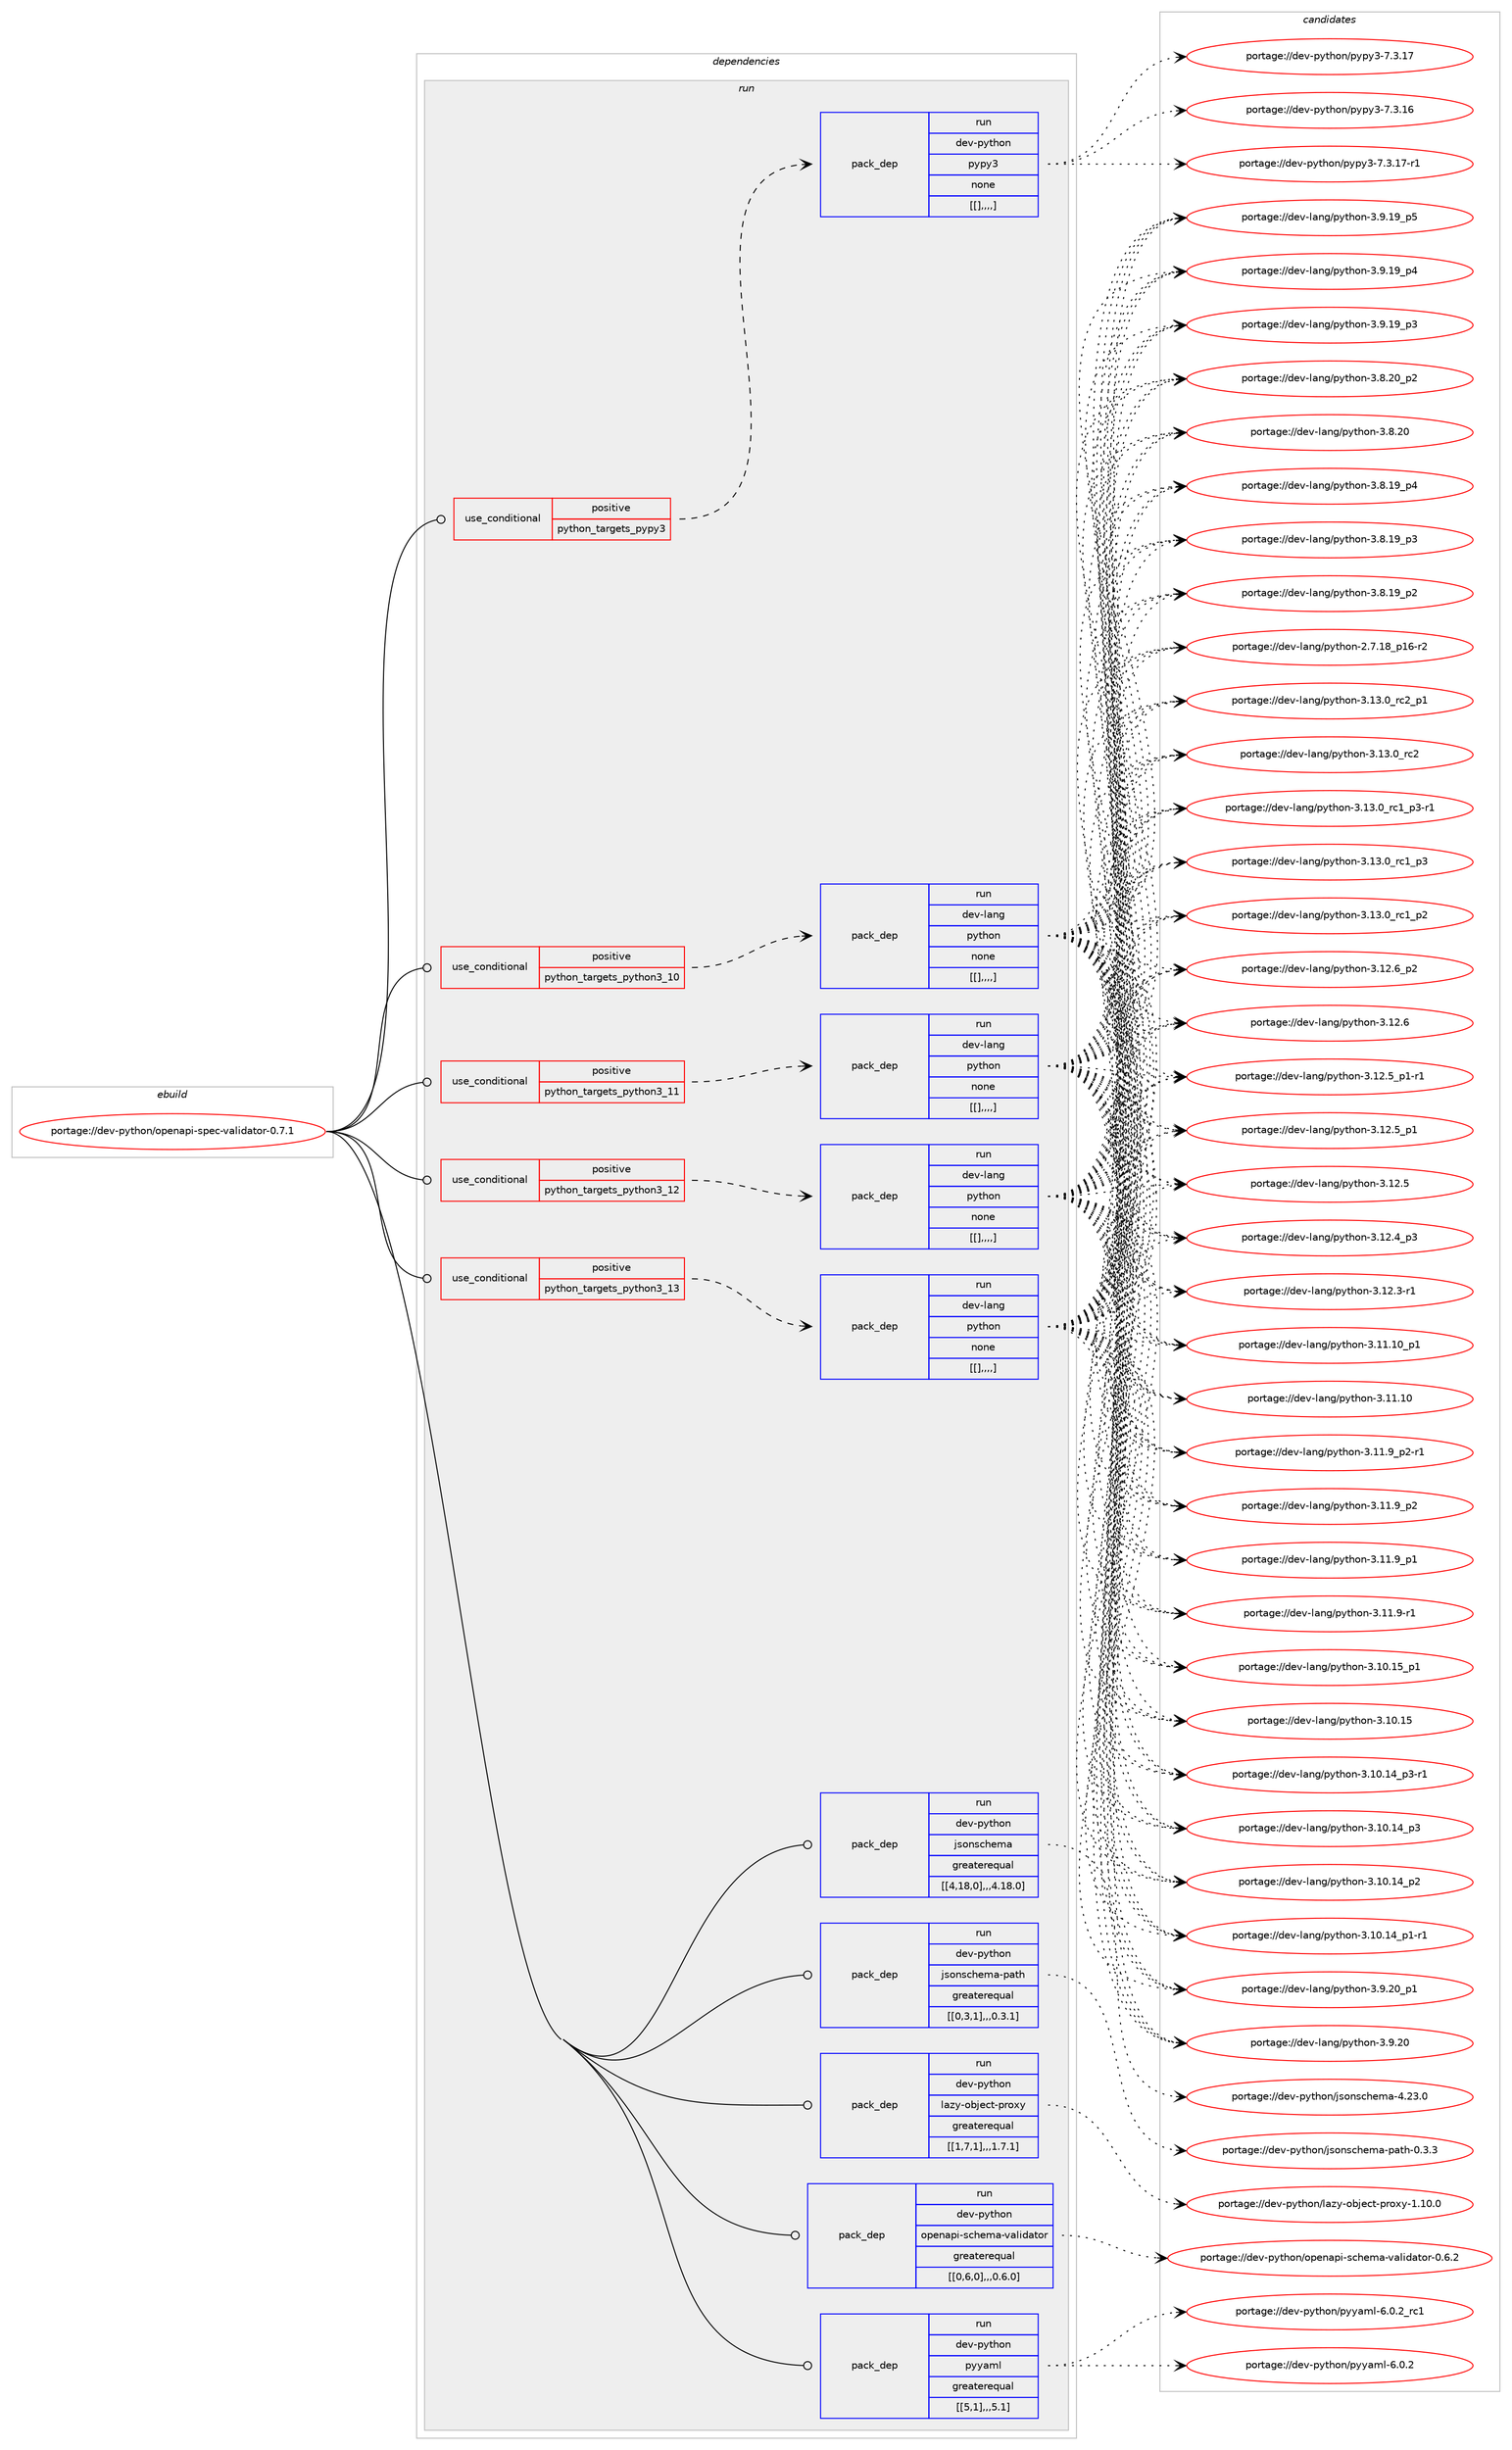 digraph prolog {

# *************
# Graph options
# *************

newrank=true;
concentrate=true;
compound=true;
graph [rankdir=LR,fontname=Helvetica,fontsize=10,ranksep=1.5];#, ranksep=2.5, nodesep=0.2];
edge  [arrowhead=vee];
node  [fontname=Helvetica,fontsize=10];

# **********
# The ebuild
# **********

subgraph cluster_leftcol {
color=gray;
label=<<i>ebuild</i>>;
id [label="portage://dev-python/openapi-spec-validator-0.7.1", color=red, width=4, href="../dev-python/openapi-spec-validator-0.7.1.svg"];
}

# ****************
# The dependencies
# ****************

subgraph cluster_midcol {
color=gray;
label=<<i>dependencies</i>>;
subgraph cluster_compile {
fillcolor="#eeeeee";
style=filled;
label=<<i>compile</i>>;
}
subgraph cluster_compileandrun {
fillcolor="#eeeeee";
style=filled;
label=<<i>compile and run</i>>;
}
subgraph cluster_run {
fillcolor="#eeeeee";
style=filled;
label=<<i>run</i>>;
subgraph cond36744 {
dependency155128 [label=<<TABLE BORDER="0" CELLBORDER="1" CELLSPACING="0" CELLPADDING="4"><TR><TD ROWSPAN="3" CELLPADDING="10">use_conditional</TD></TR><TR><TD>positive</TD></TR><TR><TD>python_targets_pypy3</TD></TR></TABLE>>, shape=none, color=red];
subgraph pack117170 {
dependency155129 [label=<<TABLE BORDER="0" CELLBORDER="1" CELLSPACING="0" CELLPADDING="4" WIDTH="220"><TR><TD ROWSPAN="6" CELLPADDING="30">pack_dep</TD></TR><TR><TD WIDTH="110">run</TD></TR><TR><TD>dev-python</TD></TR><TR><TD>pypy3</TD></TR><TR><TD>none</TD></TR><TR><TD>[[],,,,]</TD></TR></TABLE>>, shape=none, color=blue];
}
dependency155128:e -> dependency155129:w [weight=20,style="dashed",arrowhead="vee"];
}
id:e -> dependency155128:w [weight=20,style="solid",arrowhead="odot"];
subgraph cond36745 {
dependency155130 [label=<<TABLE BORDER="0" CELLBORDER="1" CELLSPACING="0" CELLPADDING="4"><TR><TD ROWSPAN="3" CELLPADDING="10">use_conditional</TD></TR><TR><TD>positive</TD></TR><TR><TD>python_targets_python3_10</TD></TR></TABLE>>, shape=none, color=red];
subgraph pack117171 {
dependency155131 [label=<<TABLE BORDER="0" CELLBORDER="1" CELLSPACING="0" CELLPADDING="4" WIDTH="220"><TR><TD ROWSPAN="6" CELLPADDING="30">pack_dep</TD></TR><TR><TD WIDTH="110">run</TD></TR><TR><TD>dev-lang</TD></TR><TR><TD>python</TD></TR><TR><TD>none</TD></TR><TR><TD>[[],,,,]</TD></TR></TABLE>>, shape=none, color=blue];
}
dependency155130:e -> dependency155131:w [weight=20,style="dashed",arrowhead="vee"];
}
id:e -> dependency155130:w [weight=20,style="solid",arrowhead="odot"];
subgraph cond36746 {
dependency155132 [label=<<TABLE BORDER="0" CELLBORDER="1" CELLSPACING="0" CELLPADDING="4"><TR><TD ROWSPAN="3" CELLPADDING="10">use_conditional</TD></TR><TR><TD>positive</TD></TR><TR><TD>python_targets_python3_11</TD></TR></TABLE>>, shape=none, color=red];
subgraph pack117172 {
dependency155133 [label=<<TABLE BORDER="0" CELLBORDER="1" CELLSPACING="0" CELLPADDING="4" WIDTH="220"><TR><TD ROWSPAN="6" CELLPADDING="30">pack_dep</TD></TR><TR><TD WIDTH="110">run</TD></TR><TR><TD>dev-lang</TD></TR><TR><TD>python</TD></TR><TR><TD>none</TD></TR><TR><TD>[[],,,,]</TD></TR></TABLE>>, shape=none, color=blue];
}
dependency155132:e -> dependency155133:w [weight=20,style="dashed",arrowhead="vee"];
}
id:e -> dependency155132:w [weight=20,style="solid",arrowhead="odot"];
subgraph cond36747 {
dependency155134 [label=<<TABLE BORDER="0" CELLBORDER="1" CELLSPACING="0" CELLPADDING="4"><TR><TD ROWSPAN="3" CELLPADDING="10">use_conditional</TD></TR><TR><TD>positive</TD></TR><TR><TD>python_targets_python3_12</TD></TR></TABLE>>, shape=none, color=red];
subgraph pack117173 {
dependency155135 [label=<<TABLE BORDER="0" CELLBORDER="1" CELLSPACING="0" CELLPADDING="4" WIDTH="220"><TR><TD ROWSPAN="6" CELLPADDING="30">pack_dep</TD></TR><TR><TD WIDTH="110">run</TD></TR><TR><TD>dev-lang</TD></TR><TR><TD>python</TD></TR><TR><TD>none</TD></TR><TR><TD>[[],,,,]</TD></TR></TABLE>>, shape=none, color=blue];
}
dependency155134:e -> dependency155135:w [weight=20,style="dashed",arrowhead="vee"];
}
id:e -> dependency155134:w [weight=20,style="solid",arrowhead="odot"];
subgraph cond36748 {
dependency155136 [label=<<TABLE BORDER="0" CELLBORDER="1" CELLSPACING="0" CELLPADDING="4"><TR><TD ROWSPAN="3" CELLPADDING="10">use_conditional</TD></TR><TR><TD>positive</TD></TR><TR><TD>python_targets_python3_13</TD></TR></TABLE>>, shape=none, color=red];
subgraph pack117174 {
dependency155137 [label=<<TABLE BORDER="0" CELLBORDER="1" CELLSPACING="0" CELLPADDING="4" WIDTH="220"><TR><TD ROWSPAN="6" CELLPADDING="30">pack_dep</TD></TR><TR><TD WIDTH="110">run</TD></TR><TR><TD>dev-lang</TD></TR><TR><TD>python</TD></TR><TR><TD>none</TD></TR><TR><TD>[[],,,,]</TD></TR></TABLE>>, shape=none, color=blue];
}
dependency155136:e -> dependency155137:w [weight=20,style="dashed",arrowhead="vee"];
}
id:e -> dependency155136:w [weight=20,style="solid",arrowhead="odot"];
subgraph pack117175 {
dependency155138 [label=<<TABLE BORDER="0" CELLBORDER="1" CELLSPACING="0" CELLPADDING="4" WIDTH="220"><TR><TD ROWSPAN="6" CELLPADDING="30">pack_dep</TD></TR><TR><TD WIDTH="110">run</TD></TR><TR><TD>dev-python</TD></TR><TR><TD>jsonschema</TD></TR><TR><TD>greaterequal</TD></TR><TR><TD>[[4,18,0],,,4.18.0]</TD></TR></TABLE>>, shape=none, color=blue];
}
id:e -> dependency155138:w [weight=20,style="solid",arrowhead="odot"];
subgraph pack117176 {
dependency155139 [label=<<TABLE BORDER="0" CELLBORDER="1" CELLSPACING="0" CELLPADDING="4" WIDTH="220"><TR><TD ROWSPAN="6" CELLPADDING="30">pack_dep</TD></TR><TR><TD WIDTH="110">run</TD></TR><TR><TD>dev-python</TD></TR><TR><TD>jsonschema-path</TD></TR><TR><TD>greaterequal</TD></TR><TR><TD>[[0,3,1],,,0.3.1]</TD></TR></TABLE>>, shape=none, color=blue];
}
id:e -> dependency155139:w [weight=20,style="solid",arrowhead="odot"];
subgraph pack117177 {
dependency155140 [label=<<TABLE BORDER="0" CELLBORDER="1" CELLSPACING="0" CELLPADDING="4" WIDTH="220"><TR><TD ROWSPAN="6" CELLPADDING="30">pack_dep</TD></TR><TR><TD WIDTH="110">run</TD></TR><TR><TD>dev-python</TD></TR><TR><TD>lazy-object-proxy</TD></TR><TR><TD>greaterequal</TD></TR><TR><TD>[[1,7,1],,,1.7.1]</TD></TR></TABLE>>, shape=none, color=blue];
}
id:e -> dependency155140:w [weight=20,style="solid",arrowhead="odot"];
subgraph pack117178 {
dependency155141 [label=<<TABLE BORDER="0" CELLBORDER="1" CELLSPACING="0" CELLPADDING="4" WIDTH="220"><TR><TD ROWSPAN="6" CELLPADDING="30">pack_dep</TD></TR><TR><TD WIDTH="110">run</TD></TR><TR><TD>dev-python</TD></TR><TR><TD>openapi-schema-validator</TD></TR><TR><TD>greaterequal</TD></TR><TR><TD>[[0,6,0],,,0.6.0]</TD></TR></TABLE>>, shape=none, color=blue];
}
id:e -> dependency155141:w [weight=20,style="solid",arrowhead="odot"];
subgraph pack117179 {
dependency155142 [label=<<TABLE BORDER="0" CELLBORDER="1" CELLSPACING="0" CELLPADDING="4" WIDTH="220"><TR><TD ROWSPAN="6" CELLPADDING="30">pack_dep</TD></TR><TR><TD WIDTH="110">run</TD></TR><TR><TD>dev-python</TD></TR><TR><TD>pyyaml</TD></TR><TR><TD>greaterequal</TD></TR><TR><TD>[[5,1],,,5.1]</TD></TR></TABLE>>, shape=none, color=blue];
}
id:e -> dependency155142:w [weight=20,style="solid",arrowhead="odot"];
}
}

# **************
# The candidates
# **************

subgraph cluster_choices {
rank=same;
color=gray;
label=<<i>candidates</i>>;

subgraph choice117170 {
color=black;
nodesep=1;
choice100101118451121211161041111104711212111212151455546514649554511449 [label="portage://dev-python/pypy3-7.3.17-r1", color=red, width=4,href="../dev-python/pypy3-7.3.17-r1.svg"];
choice10010111845112121116104111110471121211121215145554651464955 [label="portage://dev-python/pypy3-7.3.17", color=red, width=4,href="../dev-python/pypy3-7.3.17.svg"];
choice10010111845112121116104111110471121211121215145554651464954 [label="portage://dev-python/pypy3-7.3.16", color=red, width=4,href="../dev-python/pypy3-7.3.16.svg"];
dependency155129:e -> choice100101118451121211161041111104711212111212151455546514649554511449:w [style=dotted,weight="100"];
dependency155129:e -> choice10010111845112121116104111110471121211121215145554651464955:w [style=dotted,weight="100"];
dependency155129:e -> choice10010111845112121116104111110471121211121215145554651464954:w [style=dotted,weight="100"];
}
subgraph choice117171 {
color=black;
nodesep=1;
choice100101118451089711010347112121116104111110455146495146489511499509511249 [label="portage://dev-lang/python-3.13.0_rc2_p1", color=red, width=4,href="../dev-lang/python-3.13.0_rc2_p1.svg"];
choice10010111845108971101034711212111610411111045514649514648951149950 [label="portage://dev-lang/python-3.13.0_rc2", color=red, width=4,href="../dev-lang/python-3.13.0_rc2.svg"];
choice1001011184510897110103471121211161041111104551464951464895114994995112514511449 [label="portage://dev-lang/python-3.13.0_rc1_p3-r1", color=red, width=4,href="../dev-lang/python-3.13.0_rc1_p3-r1.svg"];
choice100101118451089711010347112121116104111110455146495146489511499499511251 [label="portage://dev-lang/python-3.13.0_rc1_p3", color=red, width=4,href="../dev-lang/python-3.13.0_rc1_p3.svg"];
choice100101118451089711010347112121116104111110455146495146489511499499511250 [label="portage://dev-lang/python-3.13.0_rc1_p2", color=red, width=4,href="../dev-lang/python-3.13.0_rc1_p2.svg"];
choice100101118451089711010347112121116104111110455146495046549511250 [label="portage://dev-lang/python-3.12.6_p2", color=red, width=4,href="../dev-lang/python-3.12.6_p2.svg"];
choice10010111845108971101034711212111610411111045514649504654 [label="portage://dev-lang/python-3.12.6", color=red, width=4,href="../dev-lang/python-3.12.6.svg"];
choice1001011184510897110103471121211161041111104551464950465395112494511449 [label="portage://dev-lang/python-3.12.5_p1-r1", color=red, width=4,href="../dev-lang/python-3.12.5_p1-r1.svg"];
choice100101118451089711010347112121116104111110455146495046539511249 [label="portage://dev-lang/python-3.12.5_p1", color=red, width=4,href="../dev-lang/python-3.12.5_p1.svg"];
choice10010111845108971101034711212111610411111045514649504653 [label="portage://dev-lang/python-3.12.5", color=red, width=4,href="../dev-lang/python-3.12.5.svg"];
choice100101118451089711010347112121116104111110455146495046529511251 [label="portage://dev-lang/python-3.12.4_p3", color=red, width=4,href="../dev-lang/python-3.12.4_p3.svg"];
choice100101118451089711010347112121116104111110455146495046514511449 [label="portage://dev-lang/python-3.12.3-r1", color=red, width=4,href="../dev-lang/python-3.12.3-r1.svg"];
choice10010111845108971101034711212111610411111045514649494649489511249 [label="portage://dev-lang/python-3.11.10_p1", color=red, width=4,href="../dev-lang/python-3.11.10_p1.svg"];
choice1001011184510897110103471121211161041111104551464949464948 [label="portage://dev-lang/python-3.11.10", color=red, width=4,href="../dev-lang/python-3.11.10.svg"];
choice1001011184510897110103471121211161041111104551464949465795112504511449 [label="portage://dev-lang/python-3.11.9_p2-r1", color=red, width=4,href="../dev-lang/python-3.11.9_p2-r1.svg"];
choice100101118451089711010347112121116104111110455146494946579511250 [label="portage://dev-lang/python-3.11.9_p2", color=red, width=4,href="../dev-lang/python-3.11.9_p2.svg"];
choice100101118451089711010347112121116104111110455146494946579511249 [label="portage://dev-lang/python-3.11.9_p1", color=red, width=4,href="../dev-lang/python-3.11.9_p1.svg"];
choice100101118451089711010347112121116104111110455146494946574511449 [label="portage://dev-lang/python-3.11.9-r1", color=red, width=4,href="../dev-lang/python-3.11.9-r1.svg"];
choice10010111845108971101034711212111610411111045514649484649539511249 [label="portage://dev-lang/python-3.10.15_p1", color=red, width=4,href="../dev-lang/python-3.10.15_p1.svg"];
choice1001011184510897110103471121211161041111104551464948464953 [label="portage://dev-lang/python-3.10.15", color=red, width=4,href="../dev-lang/python-3.10.15.svg"];
choice100101118451089711010347112121116104111110455146494846495295112514511449 [label="portage://dev-lang/python-3.10.14_p3-r1", color=red, width=4,href="../dev-lang/python-3.10.14_p3-r1.svg"];
choice10010111845108971101034711212111610411111045514649484649529511251 [label="portage://dev-lang/python-3.10.14_p3", color=red, width=4,href="../dev-lang/python-3.10.14_p3.svg"];
choice10010111845108971101034711212111610411111045514649484649529511250 [label="portage://dev-lang/python-3.10.14_p2", color=red, width=4,href="../dev-lang/python-3.10.14_p2.svg"];
choice100101118451089711010347112121116104111110455146494846495295112494511449 [label="portage://dev-lang/python-3.10.14_p1-r1", color=red, width=4,href="../dev-lang/python-3.10.14_p1-r1.svg"];
choice100101118451089711010347112121116104111110455146574650489511249 [label="portage://dev-lang/python-3.9.20_p1", color=red, width=4,href="../dev-lang/python-3.9.20_p1.svg"];
choice10010111845108971101034711212111610411111045514657465048 [label="portage://dev-lang/python-3.9.20", color=red, width=4,href="../dev-lang/python-3.9.20.svg"];
choice100101118451089711010347112121116104111110455146574649579511253 [label="portage://dev-lang/python-3.9.19_p5", color=red, width=4,href="../dev-lang/python-3.9.19_p5.svg"];
choice100101118451089711010347112121116104111110455146574649579511252 [label="portage://dev-lang/python-3.9.19_p4", color=red, width=4,href="../dev-lang/python-3.9.19_p4.svg"];
choice100101118451089711010347112121116104111110455146574649579511251 [label="portage://dev-lang/python-3.9.19_p3", color=red, width=4,href="../dev-lang/python-3.9.19_p3.svg"];
choice100101118451089711010347112121116104111110455146564650489511250 [label="portage://dev-lang/python-3.8.20_p2", color=red, width=4,href="../dev-lang/python-3.8.20_p2.svg"];
choice10010111845108971101034711212111610411111045514656465048 [label="portage://dev-lang/python-3.8.20", color=red, width=4,href="../dev-lang/python-3.8.20.svg"];
choice100101118451089711010347112121116104111110455146564649579511252 [label="portage://dev-lang/python-3.8.19_p4", color=red, width=4,href="../dev-lang/python-3.8.19_p4.svg"];
choice100101118451089711010347112121116104111110455146564649579511251 [label="portage://dev-lang/python-3.8.19_p3", color=red, width=4,href="../dev-lang/python-3.8.19_p3.svg"];
choice100101118451089711010347112121116104111110455146564649579511250 [label="portage://dev-lang/python-3.8.19_p2", color=red, width=4,href="../dev-lang/python-3.8.19_p2.svg"];
choice100101118451089711010347112121116104111110455046554649569511249544511450 [label="portage://dev-lang/python-2.7.18_p16-r2", color=red, width=4,href="../dev-lang/python-2.7.18_p16-r2.svg"];
dependency155131:e -> choice100101118451089711010347112121116104111110455146495146489511499509511249:w [style=dotted,weight="100"];
dependency155131:e -> choice10010111845108971101034711212111610411111045514649514648951149950:w [style=dotted,weight="100"];
dependency155131:e -> choice1001011184510897110103471121211161041111104551464951464895114994995112514511449:w [style=dotted,weight="100"];
dependency155131:e -> choice100101118451089711010347112121116104111110455146495146489511499499511251:w [style=dotted,weight="100"];
dependency155131:e -> choice100101118451089711010347112121116104111110455146495146489511499499511250:w [style=dotted,weight="100"];
dependency155131:e -> choice100101118451089711010347112121116104111110455146495046549511250:w [style=dotted,weight="100"];
dependency155131:e -> choice10010111845108971101034711212111610411111045514649504654:w [style=dotted,weight="100"];
dependency155131:e -> choice1001011184510897110103471121211161041111104551464950465395112494511449:w [style=dotted,weight="100"];
dependency155131:e -> choice100101118451089711010347112121116104111110455146495046539511249:w [style=dotted,weight="100"];
dependency155131:e -> choice10010111845108971101034711212111610411111045514649504653:w [style=dotted,weight="100"];
dependency155131:e -> choice100101118451089711010347112121116104111110455146495046529511251:w [style=dotted,weight="100"];
dependency155131:e -> choice100101118451089711010347112121116104111110455146495046514511449:w [style=dotted,weight="100"];
dependency155131:e -> choice10010111845108971101034711212111610411111045514649494649489511249:w [style=dotted,weight="100"];
dependency155131:e -> choice1001011184510897110103471121211161041111104551464949464948:w [style=dotted,weight="100"];
dependency155131:e -> choice1001011184510897110103471121211161041111104551464949465795112504511449:w [style=dotted,weight="100"];
dependency155131:e -> choice100101118451089711010347112121116104111110455146494946579511250:w [style=dotted,weight="100"];
dependency155131:e -> choice100101118451089711010347112121116104111110455146494946579511249:w [style=dotted,weight="100"];
dependency155131:e -> choice100101118451089711010347112121116104111110455146494946574511449:w [style=dotted,weight="100"];
dependency155131:e -> choice10010111845108971101034711212111610411111045514649484649539511249:w [style=dotted,weight="100"];
dependency155131:e -> choice1001011184510897110103471121211161041111104551464948464953:w [style=dotted,weight="100"];
dependency155131:e -> choice100101118451089711010347112121116104111110455146494846495295112514511449:w [style=dotted,weight="100"];
dependency155131:e -> choice10010111845108971101034711212111610411111045514649484649529511251:w [style=dotted,weight="100"];
dependency155131:e -> choice10010111845108971101034711212111610411111045514649484649529511250:w [style=dotted,weight="100"];
dependency155131:e -> choice100101118451089711010347112121116104111110455146494846495295112494511449:w [style=dotted,weight="100"];
dependency155131:e -> choice100101118451089711010347112121116104111110455146574650489511249:w [style=dotted,weight="100"];
dependency155131:e -> choice10010111845108971101034711212111610411111045514657465048:w [style=dotted,weight="100"];
dependency155131:e -> choice100101118451089711010347112121116104111110455146574649579511253:w [style=dotted,weight="100"];
dependency155131:e -> choice100101118451089711010347112121116104111110455146574649579511252:w [style=dotted,weight="100"];
dependency155131:e -> choice100101118451089711010347112121116104111110455146574649579511251:w [style=dotted,weight="100"];
dependency155131:e -> choice100101118451089711010347112121116104111110455146564650489511250:w [style=dotted,weight="100"];
dependency155131:e -> choice10010111845108971101034711212111610411111045514656465048:w [style=dotted,weight="100"];
dependency155131:e -> choice100101118451089711010347112121116104111110455146564649579511252:w [style=dotted,weight="100"];
dependency155131:e -> choice100101118451089711010347112121116104111110455146564649579511251:w [style=dotted,weight="100"];
dependency155131:e -> choice100101118451089711010347112121116104111110455146564649579511250:w [style=dotted,weight="100"];
dependency155131:e -> choice100101118451089711010347112121116104111110455046554649569511249544511450:w [style=dotted,weight="100"];
}
subgraph choice117172 {
color=black;
nodesep=1;
choice100101118451089711010347112121116104111110455146495146489511499509511249 [label="portage://dev-lang/python-3.13.0_rc2_p1", color=red, width=4,href="../dev-lang/python-3.13.0_rc2_p1.svg"];
choice10010111845108971101034711212111610411111045514649514648951149950 [label="portage://dev-lang/python-3.13.0_rc2", color=red, width=4,href="../dev-lang/python-3.13.0_rc2.svg"];
choice1001011184510897110103471121211161041111104551464951464895114994995112514511449 [label="portage://dev-lang/python-3.13.0_rc1_p3-r1", color=red, width=4,href="../dev-lang/python-3.13.0_rc1_p3-r1.svg"];
choice100101118451089711010347112121116104111110455146495146489511499499511251 [label="portage://dev-lang/python-3.13.0_rc1_p3", color=red, width=4,href="../dev-lang/python-3.13.0_rc1_p3.svg"];
choice100101118451089711010347112121116104111110455146495146489511499499511250 [label="portage://dev-lang/python-3.13.0_rc1_p2", color=red, width=4,href="../dev-lang/python-3.13.0_rc1_p2.svg"];
choice100101118451089711010347112121116104111110455146495046549511250 [label="portage://dev-lang/python-3.12.6_p2", color=red, width=4,href="../dev-lang/python-3.12.6_p2.svg"];
choice10010111845108971101034711212111610411111045514649504654 [label="portage://dev-lang/python-3.12.6", color=red, width=4,href="../dev-lang/python-3.12.6.svg"];
choice1001011184510897110103471121211161041111104551464950465395112494511449 [label="portage://dev-lang/python-3.12.5_p1-r1", color=red, width=4,href="../dev-lang/python-3.12.5_p1-r1.svg"];
choice100101118451089711010347112121116104111110455146495046539511249 [label="portage://dev-lang/python-3.12.5_p1", color=red, width=4,href="../dev-lang/python-3.12.5_p1.svg"];
choice10010111845108971101034711212111610411111045514649504653 [label="portage://dev-lang/python-3.12.5", color=red, width=4,href="../dev-lang/python-3.12.5.svg"];
choice100101118451089711010347112121116104111110455146495046529511251 [label="portage://dev-lang/python-3.12.4_p3", color=red, width=4,href="../dev-lang/python-3.12.4_p3.svg"];
choice100101118451089711010347112121116104111110455146495046514511449 [label="portage://dev-lang/python-3.12.3-r1", color=red, width=4,href="../dev-lang/python-3.12.3-r1.svg"];
choice10010111845108971101034711212111610411111045514649494649489511249 [label="portage://dev-lang/python-3.11.10_p1", color=red, width=4,href="../dev-lang/python-3.11.10_p1.svg"];
choice1001011184510897110103471121211161041111104551464949464948 [label="portage://dev-lang/python-3.11.10", color=red, width=4,href="../dev-lang/python-3.11.10.svg"];
choice1001011184510897110103471121211161041111104551464949465795112504511449 [label="portage://dev-lang/python-3.11.9_p2-r1", color=red, width=4,href="../dev-lang/python-3.11.9_p2-r1.svg"];
choice100101118451089711010347112121116104111110455146494946579511250 [label="portage://dev-lang/python-3.11.9_p2", color=red, width=4,href="../dev-lang/python-3.11.9_p2.svg"];
choice100101118451089711010347112121116104111110455146494946579511249 [label="portage://dev-lang/python-3.11.9_p1", color=red, width=4,href="../dev-lang/python-3.11.9_p1.svg"];
choice100101118451089711010347112121116104111110455146494946574511449 [label="portage://dev-lang/python-3.11.9-r1", color=red, width=4,href="../dev-lang/python-3.11.9-r1.svg"];
choice10010111845108971101034711212111610411111045514649484649539511249 [label="portage://dev-lang/python-3.10.15_p1", color=red, width=4,href="../dev-lang/python-3.10.15_p1.svg"];
choice1001011184510897110103471121211161041111104551464948464953 [label="portage://dev-lang/python-3.10.15", color=red, width=4,href="../dev-lang/python-3.10.15.svg"];
choice100101118451089711010347112121116104111110455146494846495295112514511449 [label="portage://dev-lang/python-3.10.14_p3-r1", color=red, width=4,href="../dev-lang/python-3.10.14_p3-r1.svg"];
choice10010111845108971101034711212111610411111045514649484649529511251 [label="portage://dev-lang/python-3.10.14_p3", color=red, width=4,href="../dev-lang/python-3.10.14_p3.svg"];
choice10010111845108971101034711212111610411111045514649484649529511250 [label="portage://dev-lang/python-3.10.14_p2", color=red, width=4,href="../dev-lang/python-3.10.14_p2.svg"];
choice100101118451089711010347112121116104111110455146494846495295112494511449 [label="portage://dev-lang/python-3.10.14_p1-r1", color=red, width=4,href="../dev-lang/python-3.10.14_p1-r1.svg"];
choice100101118451089711010347112121116104111110455146574650489511249 [label="portage://dev-lang/python-3.9.20_p1", color=red, width=4,href="../dev-lang/python-3.9.20_p1.svg"];
choice10010111845108971101034711212111610411111045514657465048 [label="portage://dev-lang/python-3.9.20", color=red, width=4,href="../dev-lang/python-3.9.20.svg"];
choice100101118451089711010347112121116104111110455146574649579511253 [label="portage://dev-lang/python-3.9.19_p5", color=red, width=4,href="../dev-lang/python-3.9.19_p5.svg"];
choice100101118451089711010347112121116104111110455146574649579511252 [label="portage://dev-lang/python-3.9.19_p4", color=red, width=4,href="../dev-lang/python-3.9.19_p4.svg"];
choice100101118451089711010347112121116104111110455146574649579511251 [label="portage://dev-lang/python-3.9.19_p3", color=red, width=4,href="../dev-lang/python-3.9.19_p3.svg"];
choice100101118451089711010347112121116104111110455146564650489511250 [label="portage://dev-lang/python-3.8.20_p2", color=red, width=4,href="../dev-lang/python-3.8.20_p2.svg"];
choice10010111845108971101034711212111610411111045514656465048 [label="portage://dev-lang/python-3.8.20", color=red, width=4,href="../dev-lang/python-3.8.20.svg"];
choice100101118451089711010347112121116104111110455146564649579511252 [label="portage://dev-lang/python-3.8.19_p4", color=red, width=4,href="../dev-lang/python-3.8.19_p4.svg"];
choice100101118451089711010347112121116104111110455146564649579511251 [label="portage://dev-lang/python-3.8.19_p3", color=red, width=4,href="../dev-lang/python-3.8.19_p3.svg"];
choice100101118451089711010347112121116104111110455146564649579511250 [label="portage://dev-lang/python-3.8.19_p2", color=red, width=4,href="../dev-lang/python-3.8.19_p2.svg"];
choice100101118451089711010347112121116104111110455046554649569511249544511450 [label="portage://dev-lang/python-2.7.18_p16-r2", color=red, width=4,href="../dev-lang/python-2.7.18_p16-r2.svg"];
dependency155133:e -> choice100101118451089711010347112121116104111110455146495146489511499509511249:w [style=dotted,weight="100"];
dependency155133:e -> choice10010111845108971101034711212111610411111045514649514648951149950:w [style=dotted,weight="100"];
dependency155133:e -> choice1001011184510897110103471121211161041111104551464951464895114994995112514511449:w [style=dotted,weight="100"];
dependency155133:e -> choice100101118451089711010347112121116104111110455146495146489511499499511251:w [style=dotted,weight="100"];
dependency155133:e -> choice100101118451089711010347112121116104111110455146495146489511499499511250:w [style=dotted,weight="100"];
dependency155133:e -> choice100101118451089711010347112121116104111110455146495046549511250:w [style=dotted,weight="100"];
dependency155133:e -> choice10010111845108971101034711212111610411111045514649504654:w [style=dotted,weight="100"];
dependency155133:e -> choice1001011184510897110103471121211161041111104551464950465395112494511449:w [style=dotted,weight="100"];
dependency155133:e -> choice100101118451089711010347112121116104111110455146495046539511249:w [style=dotted,weight="100"];
dependency155133:e -> choice10010111845108971101034711212111610411111045514649504653:w [style=dotted,weight="100"];
dependency155133:e -> choice100101118451089711010347112121116104111110455146495046529511251:w [style=dotted,weight="100"];
dependency155133:e -> choice100101118451089711010347112121116104111110455146495046514511449:w [style=dotted,weight="100"];
dependency155133:e -> choice10010111845108971101034711212111610411111045514649494649489511249:w [style=dotted,weight="100"];
dependency155133:e -> choice1001011184510897110103471121211161041111104551464949464948:w [style=dotted,weight="100"];
dependency155133:e -> choice1001011184510897110103471121211161041111104551464949465795112504511449:w [style=dotted,weight="100"];
dependency155133:e -> choice100101118451089711010347112121116104111110455146494946579511250:w [style=dotted,weight="100"];
dependency155133:e -> choice100101118451089711010347112121116104111110455146494946579511249:w [style=dotted,weight="100"];
dependency155133:e -> choice100101118451089711010347112121116104111110455146494946574511449:w [style=dotted,weight="100"];
dependency155133:e -> choice10010111845108971101034711212111610411111045514649484649539511249:w [style=dotted,weight="100"];
dependency155133:e -> choice1001011184510897110103471121211161041111104551464948464953:w [style=dotted,weight="100"];
dependency155133:e -> choice100101118451089711010347112121116104111110455146494846495295112514511449:w [style=dotted,weight="100"];
dependency155133:e -> choice10010111845108971101034711212111610411111045514649484649529511251:w [style=dotted,weight="100"];
dependency155133:e -> choice10010111845108971101034711212111610411111045514649484649529511250:w [style=dotted,weight="100"];
dependency155133:e -> choice100101118451089711010347112121116104111110455146494846495295112494511449:w [style=dotted,weight="100"];
dependency155133:e -> choice100101118451089711010347112121116104111110455146574650489511249:w [style=dotted,weight="100"];
dependency155133:e -> choice10010111845108971101034711212111610411111045514657465048:w [style=dotted,weight="100"];
dependency155133:e -> choice100101118451089711010347112121116104111110455146574649579511253:w [style=dotted,weight="100"];
dependency155133:e -> choice100101118451089711010347112121116104111110455146574649579511252:w [style=dotted,weight="100"];
dependency155133:e -> choice100101118451089711010347112121116104111110455146574649579511251:w [style=dotted,weight="100"];
dependency155133:e -> choice100101118451089711010347112121116104111110455146564650489511250:w [style=dotted,weight="100"];
dependency155133:e -> choice10010111845108971101034711212111610411111045514656465048:w [style=dotted,weight="100"];
dependency155133:e -> choice100101118451089711010347112121116104111110455146564649579511252:w [style=dotted,weight="100"];
dependency155133:e -> choice100101118451089711010347112121116104111110455146564649579511251:w [style=dotted,weight="100"];
dependency155133:e -> choice100101118451089711010347112121116104111110455146564649579511250:w [style=dotted,weight="100"];
dependency155133:e -> choice100101118451089711010347112121116104111110455046554649569511249544511450:w [style=dotted,weight="100"];
}
subgraph choice117173 {
color=black;
nodesep=1;
choice100101118451089711010347112121116104111110455146495146489511499509511249 [label="portage://dev-lang/python-3.13.0_rc2_p1", color=red, width=4,href="../dev-lang/python-3.13.0_rc2_p1.svg"];
choice10010111845108971101034711212111610411111045514649514648951149950 [label="portage://dev-lang/python-3.13.0_rc2", color=red, width=4,href="../dev-lang/python-3.13.0_rc2.svg"];
choice1001011184510897110103471121211161041111104551464951464895114994995112514511449 [label="portage://dev-lang/python-3.13.0_rc1_p3-r1", color=red, width=4,href="../dev-lang/python-3.13.0_rc1_p3-r1.svg"];
choice100101118451089711010347112121116104111110455146495146489511499499511251 [label="portage://dev-lang/python-3.13.0_rc1_p3", color=red, width=4,href="../dev-lang/python-3.13.0_rc1_p3.svg"];
choice100101118451089711010347112121116104111110455146495146489511499499511250 [label="portage://dev-lang/python-3.13.0_rc1_p2", color=red, width=4,href="../dev-lang/python-3.13.0_rc1_p2.svg"];
choice100101118451089711010347112121116104111110455146495046549511250 [label="portage://dev-lang/python-3.12.6_p2", color=red, width=4,href="../dev-lang/python-3.12.6_p2.svg"];
choice10010111845108971101034711212111610411111045514649504654 [label="portage://dev-lang/python-3.12.6", color=red, width=4,href="../dev-lang/python-3.12.6.svg"];
choice1001011184510897110103471121211161041111104551464950465395112494511449 [label="portage://dev-lang/python-3.12.5_p1-r1", color=red, width=4,href="../dev-lang/python-3.12.5_p1-r1.svg"];
choice100101118451089711010347112121116104111110455146495046539511249 [label="portage://dev-lang/python-3.12.5_p1", color=red, width=4,href="../dev-lang/python-3.12.5_p1.svg"];
choice10010111845108971101034711212111610411111045514649504653 [label="portage://dev-lang/python-3.12.5", color=red, width=4,href="../dev-lang/python-3.12.5.svg"];
choice100101118451089711010347112121116104111110455146495046529511251 [label="portage://dev-lang/python-3.12.4_p3", color=red, width=4,href="../dev-lang/python-3.12.4_p3.svg"];
choice100101118451089711010347112121116104111110455146495046514511449 [label="portage://dev-lang/python-3.12.3-r1", color=red, width=4,href="../dev-lang/python-3.12.3-r1.svg"];
choice10010111845108971101034711212111610411111045514649494649489511249 [label="portage://dev-lang/python-3.11.10_p1", color=red, width=4,href="../dev-lang/python-3.11.10_p1.svg"];
choice1001011184510897110103471121211161041111104551464949464948 [label="portage://dev-lang/python-3.11.10", color=red, width=4,href="../dev-lang/python-3.11.10.svg"];
choice1001011184510897110103471121211161041111104551464949465795112504511449 [label="portage://dev-lang/python-3.11.9_p2-r1", color=red, width=4,href="../dev-lang/python-3.11.9_p2-r1.svg"];
choice100101118451089711010347112121116104111110455146494946579511250 [label="portage://dev-lang/python-3.11.9_p2", color=red, width=4,href="../dev-lang/python-3.11.9_p2.svg"];
choice100101118451089711010347112121116104111110455146494946579511249 [label="portage://dev-lang/python-3.11.9_p1", color=red, width=4,href="../dev-lang/python-3.11.9_p1.svg"];
choice100101118451089711010347112121116104111110455146494946574511449 [label="portage://dev-lang/python-3.11.9-r1", color=red, width=4,href="../dev-lang/python-3.11.9-r1.svg"];
choice10010111845108971101034711212111610411111045514649484649539511249 [label="portage://dev-lang/python-3.10.15_p1", color=red, width=4,href="../dev-lang/python-3.10.15_p1.svg"];
choice1001011184510897110103471121211161041111104551464948464953 [label="portage://dev-lang/python-3.10.15", color=red, width=4,href="../dev-lang/python-3.10.15.svg"];
choice100101118451089711010347112121116104111110455146494846495295112514511449 [label="portage://dev-lang/python-3.10.14_p3-r1", color=red, width=4,href="../dev-lang/python-3.10.14_p3-r1.svg"];
choice10010111845108971101034711212111610411111045514649484649529511251 [label="portage://dev-lang/python-3.10.14_p3", color=red, width=4,href="../dev-lang/python-3.10.14_p3.svg"];
choice10010111845108971101034711212111610411111045514649484649529511250 [label="portage://dev-lang/python-3.10.14_p2", color=red, width=4,href="../dev-lang/python-3.10.14_p2.svg"];
choice100101118451089711010347112121116104111110455146494846495295112494511449 [label="portage://dev-lang/python-3.10.14_p1-r1", color=red, width=4,href="../dev-lang/python-3.10.14_p1-r1.svg"];
choice100101118451089711010347112121116104111110455146574650489511249 [label="portage://dev-lang/python-3.9.20_p1", color=red, width=4,href="../dev-lang/python-3.9.20_p1.svg"];
choice10010111845108971101034711212111610411111045514657465048 [label="portage://dev-lang/python-3.9.20", color=red, width=4,href="../dev-lang/python-3.9.20.svg"];
choice100101118451089711010347112121116104111110455146574649579511253 [label="portage://dev-lang/python-3.9.19_p5", color=red, width=4,href="../dev-lang/python-3.9.19_p5.svg"];
choice100101118451089711010347112121116104111110455146574649579511252 [label="portage://dev-lang/python-3.9.19_p4", color=red, width=4,href="../dev-lang/python-3.9.19_p4.svg"];
choice100101118451089711010347112121116104111110455146574649579511251 [label="portage://dev-lang/python-3.9.19_p3", color=red, width=4,href="../dev-lang/python-3.9.19_p3.svg"];
choice100101118451089711010347112121116104111110455146564650489511250 [label="portage://dev-lang/python-3.8.20_p2", color=red, width=4,href="../dev-lang/python-3.8.20_p2.svg"];
choice10010111845108971101034711212111610411111045514656465048 [label="portage://dev-lang/python-3.8.20", color=red, width=4,href="../dev-lang/python-3.8.20.svg"];
choice100101118451089711010347112121116104111110455146564649579511252 [label="portage://dev-lang/python-3.8.19_p4", color=red, width=4,href="../dev-lang/python-3.8.19_p4.svg"];
choice100101118451089711010347112121116104111110455146564649579511251 [label="portage://dev-lang/python-3.8.19_p3", color=red, width=4,href="../dev-lang/python-3.8.19_p3.svg"];
choice100101118451089711010347112121116104111110455146564649579511250 [label="portage://dev-lang/python-3.8.19_p2", color=red, width=4,href="../dev-lang/python-3.8.19_p2.svg"];
choice100101118451089711010347112121116104111110455046554649569511249544511450 [label="portage://dev-lang/python-2.7.18_p16-r2", color=red, width=4,href="../dev-lang/python-2.7.18_p16-r2.svg"];
dependency155135:e -> choice100101118451089711010347112121116104111110455146495146489511499509511249:w [style=dotted,weight="100"];
dependency155135:e -> choice10010111845108971101034711212111610411111045514649514648951149950:w [style=dotted,weight="100"];
dependency155135:e -> choice1001011184510897110103471121211161041111104551464951464895114994995112514511449:w [style=dotted,weight="100"];
dependency155135:e -> choice100101118451089711010347112121116104111110455146495146489511499499511251:w [style=dotted,weight="100"];
dependency155135:e -> choice100101118451089711010347112121116104111110455146495146489511499499511250:w [style=dotted,weight="100"];
dependency155135:e -> choice100101118451089711010347112121116104111110455146495046549511250:w [style=dotted,weight="100"];
dependency155135:e -> choice10010111845108971101034711212111610411111045514649504654:w [style=dotted,weight="100"];
dependency155135:e -> choice1001011184510897110103471121211161041111104551464950465395112494511449:w [style=dotted,weight="100"];
dependency155135:e -> choice100101118451089711010347112121116104111110455146495046539511249:w [style=dotted,weight="100"];
dependency155135:e -> choice10010111845108971101034711212111610411111045514649504653:w [style=dotted,weight="100"];
dependency155135:e -> choice100101118451089711010347112121116104111110455146495046529511251:w [style=dotted,weight="100"];
dependency155135:e -> choice100101118451089711010347112121116104111110455146495046514511449:w [style=dotted,weight="100"];
dependency155135:e -> choice10010111845108971101034711212111610411111045514649494649489511249:w [style=dotted,weight="100"];
dependency155135:e -> choice1001011184510897110103471121211161041111104551464949464948:w [style=dotted,weight="100"];
dependency155135:e -> choice1001011184510897110103471121211161041111104551464949465795112504511449:w [style=dotted,weight="100"];
dependency155135:e -> choice100101118451089711010347112121116104111110455146494946579511250:w [style=dotted,weight="100"];
dependency155135:e -> choice100101118451089711010347112121116104111110455146494946579511249:w [style=dotted,weight="100"];
dependency155135:e -> choice100101118451089711010347112121116104111110455146494946574511449:w [style=dotted,weight="100"];
dependency155135:e -> choice10010111845108971101034711212111610411111045514649484649539511249:w [style=dotted,weight="100"];
dependency155135:e -> choice1001011184510897110103471121211161041111104551464948464953:w [style=dotted,weight="100"];
dependency155135:e -> choice100101118451089711010347112121116104111110455146494846495295112514511449:w [style=dotted,weight="100"];
dependency155135:e -> choice10010111845108971101034711212111610411111045514649484649529511251:w [style=dotted,weight="100"];
dependency155135:e -> choice10010111845108971101034711212111610411111045514649484649529511250:w [style=dotted,weight="100"];
dependency155135:e -> choice100101118451089711010347112121116104111110455146494846495295112494511449:w [style=dotted,weight="100"];
dependency155135:e -> choice100101118451089711010347112121116104111110455146574650489511249:w [style=dotted,weight="100"];
dependency155135:e -> choice10010111845108971101034711212111610411111045514657465048:w [style=dotted,weight="100"];
dependency155135:e -> choice100101118451089711010347112121116104111110455146574649579511253:w [style=dotted,weight="100"];
dependency155135:e -> choice100101118451089711010347112121116104111110455146574649579511252:w [style=dotted,weight="100"];
dependency155135:e -> choice100101118451089711010347112121116104111110455146574649579511251:w [style=dotted,weight="100"];
dependency155135:e -> choice100101118451089711010347112121116104111110455146564650489511250:w [style=dotted,weight="100"];
dependency155135:e -> choice10010111845108971101034711212111610411111045514656465048:w [style=dotted,weight="100"];
dependency155135:e -> choice100101118451089711010347112121116104111110455146564649579511252:w [style=dotted,weight="100"];
dependency155135:e -> choice100101118451089711010347112121116104111110455146564649579511251:w [style=dotted,weight="100"];
dependency155135:e -> choice100101118451089711010347112121116104111110455146564649579511250:w [style=dotted,weight="100"];
dependency155135:e -> choice100101118451089711010347112121116104111110455046554649569511249544511450:w [style=dotted,weight="100"];
}
subgraph choice117174 {
color=black;
nodesep=1;
choice100101118451089711010347112121116104111110455146495146489511499509511249 [label="portage://dev-lang/python-3.13.0_rc2_p1", color=red, width=4,href="../dev-lang/python-3.13.0_rc2_p1.svg"];
choice10010111845108971101034711212111610411111045514649514648951149950 [label="portage://dev-lang/python-3.13.0_rc2", color=red, width=4,href="../dev-lang/python-3.13.0_rc2.svg"];
choice1001011184510897110103471121211161041111104551464951464895114994995112514511449 [label="portage://dev-lang/python-3.13.0_rc1_p3-r1", color=red, width=4,href="../dev-lang/python-3.13.0_rc1_p3-r1.svg"];
choice100101118451089711010347112121116104111110455146495146489511499499511251 [label="portage://dev-lang/python-3.13.0_rc1_p3", color=red, width=4,href="../dev-lang/python-3.13.0_rc1_p3.svg"];
choice100101118451089711010347112121116104111110455146495146489511499499511250 [label="portage://dev-lang/python-3.13.0_rc1_p2", color=red, width=4,href="../dev-lang/python-3.13.0_rc1_p2.svg"];
choice100101118451089711010347112121116104111110455146495046549511250 [label="portage://dev-lang/python-3.12.6_p2", color=red, width=4,href="../dev-lang/python-3.12.6_p2.svg"];
choice10010111845108971101034711212111610411111045514649504654 [label="portage://dev-lang/python-3.12.6", color=red, width=4,href="../dev-lang/python-3.12.6.svg"];
choice1001011184510897110103471121211161041111104551464950465395112494511449 [label="portage://dev-lang/python-3.12.5_p1-r1", color=red, width=4,href="../dev-lang/python-3.12.5_p1-r1.svg"];
choice100101118451089711010347112121116104111110455146495046539511249 [label="portage://dev-lang/python-3.12.5_p1", color=red, width=4,href="../dev-lang/python-3.12.5_p1.svg"];
choice10010111845108971101034711212111610411111045514649504653 [label="portage://dev-lang/python-3.12.5", color=red, width=4,href="../dev-lang/python-3.12.5.svg"];
choice100101118451089711010347112121116104111110455146495046529511251 [label="portage://dev-lang/python-3.12.4_p3", color=red, width=4,href="../dev-lang/python-3.12.4_p3.svg"];
choice100101118451089711010347112121116104111110455146495046514511449 [label="portage://dev-lang/python-3.12.3-r1", color=red, width=4,href="../dev-lang/python-3.12.3-r1.svg"];
choice10010111845108971101034711212111610411111045514649494649489511249 [label="portage://dev-lang/python-3.11.10_p1", color=red, width=4,href="../dev-lang/python-3.11.10_p1.svg"];
choice1001011184510897110103471121211161041111104551464949464948 [label="portage://dev-lang/python-3.11.10", color=red, width=4,href="../dev-lang/python-3.11.10.svg"];
choice1001011184510897110103471121211161041111104551464949465795112504511449 [label="portage://dev-lang/python-3.11.9_p2-r1", color=red, width=4,href="../dev-lang/python-3.11.9_p2-r1.svg"];
choice100101118451089711010347112121116104111110455146494946579511250 [label="portage://dev-lang/python-3.11.9_p2", color=red, width=4,href="../dev-lang/python-3.11.9_p2.svg"];
choice100101118451089711010347112121116104111110455146494946579511249 [label="portage://dev-lang/python-3.11.9_p1", color=red, width=4,href="../dev-lang/python-3.11.9_p1.svg"];
choice100101118451089711010347112121116104111110455146494946574511449 [label="portage://dev-lang/python-3.11.9-r1", color=red, width=4,href="../dev-lang/python-3.11.9-r1.svg"];
choice10010111845108971101034711212111610411111045514649484649539511249 [label="portage://dev-lang/python-3.10.15_p1", color=red, width=4,href="../dev-lang/python-3.10.15_p1.svg"];
choice1001011184510897110103471121211161041111104551464948464953 [label="portage://dev-lang/python-3.10.15", color=red, width=4,href="../dev-lang/python-3.10.15.svg"];
choice100101118451089711010347112121116104111110455146494846495295112514511449 [label="portage://dev-lang/python-3.10.14_p3-r1", color=red, width=4,href="../dev-lang/python-3.10.14_p3-r1.svg"];
choice10010111845108971101034711212111610411111045514649484649529511251 [label="portage://dev-lang/python-3.10.14_p3", color=red, width=4,href="../dev-lang/python-3.10.14_p3.svg"];
choice10010111845108971101034711212111610411111045514649484649529511250 [label="portage://dev-lang/python-3.10.14_p2", color=red, width=4,href="../dev-lang/python-3.10.14_p2.svg"];
choice100101118451089711010347112121116104111110455146494846495295112494511449 [label="portage://dev-lang/python-3.10.14_p1-r1", color=red, width=4,href="../dev-lang/python-3.10.14_p1-r1.svg"];
choice100101118451089711010347112121116104111110455146574650489511249 [label="portage://dev-lang/python-3.9.20_p1", color=red, width=4,href="../dev-lang/python-3.9.20_p1.svg"];
choice10010111845108971101034711212111610411111045514657465048 [label="portage://dev-lang/python-3.9.20", color=red, width=4,href="../dev-lang/python-3.9.20.svg"];
choice100101118451089711010347112121116104111110455146574649579511253 [label="portage://dev-lang/python-3.9.19_p5", color=red, width=4,href="../dev-lang/python-3.9.19_p5.svg"];
choice100101118451089711010347112121116104111110455146574649579511252 [label="portage://dev-lang/python-3.9.19_p4", color=red, width=4,href="../dev-lang/python-3.9.19_p4.svg"];
choice100101118451089711010347112121116104111110455146574649579511251 [label="portage://dev-lang/python-3.9.19_p3", color=red, width=4,href="../dev-lang/python-3.9.19_p3.svg"];
choice100101118451089711010347112121116104111110455146564650489511250 [label="portage://dev-lang/python-3.8.20_p2", color=red, width=4,href="../dev-lang/python-3.8.20_p2.svg"];
choice10010111845108971101034711212111610411111045514656465048 [label="portage://dev-lang/python-3.8.20", color=red, width=4,href="../dev-lang/python-3.8.20.svg"];
choice100101118451089711010347112121116104111110455146564649579511252 [label="portage://dev-lang/python-3.8.19_p4", color=red, width=4,href="../dev-lang/python-3.8.19_p4.svg"];
choice100101118451089711010347112121116104111110455146564649579511251 [label="portage://dev-lang/python-3.8.19_p3", color=red, width=4,href="../dev-lang/python-3.8.19_p3.svg"];
choice100101118451089711010347112121116104111110455146564649579511250 [label="portage://dev-lang/python-3.8.19_p2", color=red, width=4,href="../dev-lang/python-3.8.19_p2.svg"];
choice100101118451089711010347112121116104111110455046554649569511249544511450 [label="portage://dev-lang/python-2.7.18_p16-r2", color=red, width=4,href="../dev-lang/python-2.7.18_p16-r2.svg"];
dependency155137:e -> choice100101118451089711010347112121116104111110455146495146489511499509511249:w [style=dotted,weight="100"];
dependency155137:e -> choice10010111845108971101034711212111610411111045514649514648951149950:w [style=dotted,weight="100"];
dependency155137:e -> choice1001011184510897110103471121211161041111104551464951464895114994995112514511449:w [style=dotted,weight="100"];
dependency155137:e -> choice100101118451089711010347112121116104111110455146495146489511499499511251:w [style=dotted,weight="100"];
dependency155137:e -> choice100101118451089711010347112121116104111110455146495146489511499499511250:w [style=dotted,weight="100"];
dependency155137:e -> choice100101118451089711010347112121116104111110455146495046549511250:w [style=dotted,weight="100"];
dependency155137:e -> choice10010111845108971101034711212111610411111045514649504654:w [style=dotted,weight="100"];
dependency155137:e -> choice1001011184510897110103471121211161041111104551464950465395112494511449:w [style=dotted,weight="100"];
dependency155137:e -> choice100101118451089711010347112121116104111110455146495046539511249:w [style=dotted,weight="100"];
dependency155137:e -> choice10010111845108971101034711212111610411111045514649504653:w [style=dotted,weight="100"];
dependency155137:e -> choice100101118451089711010347112121116104111110455146495046529511251:w [style=dotted,weight="100"];
dependency155137:e -> choice100101118451089711010347112121116104111110455146495046514511449:w [style=dotted,weight="100"];
dependency155137:e -> choice10010111845108971101034711212111610411111045514649494649489511249:w [style=dotted,weight="100"];
dependency155137:e -> choice1001011184510897110103471121211161041111104551464949464948:w [style=dotted,weight="100"];
dependency155137:e -> choice1001011184510897110103471121211161041111104551464949465795112504511449:w [style=dotted,weight="100"];
dependency155137:e -> choice100101118451089711010347112121116104111110455146494946579511250:w [style=dotted,weight="100"];
dependency155137:e -> choice100101118451089711010347112121116104111110455146494946579511249:w [style=dotted,weight="100"];
dependency155137:e -> choice100101118451089711010347112121116104111110455146494946574511449:w [style=dotted,weight="100"];
dependency155137:e -> choice10010111845108971101034711212111610411111045514649484649539511249:w [style=dotted,weight="100"];
dependency155137:e -> choice1001011184510897110103471121211161041111104551464948464953:w [style=dotted,weight="100"];
dependency155137:e -> choice100101118451089711010347112121116104111110455146494846495295112514511449:w [style=dotted,weight="100"];
dependency155137:e -> choice10010111845108971101034711212111610411111045514649484649529511251:w [style=dotted,weight="100"];
dependency155137:e -> choice10010111845108971101034711212111610411111045514649484649529511250:w [style=dotted,weight="100"];
dependency155137:e -> choice100101118451089711010347112121116104111110455146494846495295112494511449:w [style=dotted,weight="100"];
dependency155137:e -> choice100101118451089711010347112121116104111110455146574650489511249:w [style=dotted,weight="100"];
dependency155137:e -> choice10010111845108971101034711212111610411111045514657465048:w [style=dotted,weight="100"];
dependency155137:e -> choice100101118451089711010347112121116104111110455146574649579511253:w [style=dotted,weight="100"];
dependency155137:e -> choice100101118451089711010347112121116104111110455146574649579511252:w [style=dotted,weight="100"];
dependency155137:e -> choice100101118451089711010347112121116104111110455146574649579511251:w [style=dotted,weight="100"];
dependency155137:e -> choice100101118451089711010347112121116104111110455146564650489511250:w [style=dotted,weight="100"];
dependency155137:e -> choice10010111845108971101034711212111610411111045514656465048:w [style=dotted,weight="100"];
dependency155137:e -> choice100101118451089711010347112121116104111110455146564649579511252:w [style=dotted,weight="100"];
dependency155137:e -> choice100101118451089711010347112121116104111110455146564649579511251:w [style=dotted,weight="100"];
dependency155137:e -> choice100101118451089711010347112121116104111110455146564649579511250:w [style=dotted,weight="100"];
dependency155137:e -> choice100101118451089711010347112121116104111110455046554649569511249544511450:w [style=dotted,weight="100"];
}
subgraph choice117175 {
color=black;
nodesep=1;
choice1001011184511212111610411111047106115111110115991041011099745524650514648 [label="portage://dev-python/jsonschema-4.23.0", color=red, width=4,href="../dev-python/jsonschema-4.23.0.svg"];
dependency155138:e -> choice1001011184511212111610411111047106115111110115991041011099745524650514648:w [style=dotted,weight="100"];
}
subgraph choice117176 {
color=black;
nodesep=1;
choice100101118451121211161041111104710611511111011599104101109974511297116104454846514651 [label="portage://dev-python/jsonschema-path-0.3.3", color=red, width=4,href="../dev-python/jsonschema-path-0.3.3.svg"];
dependency155139:e -> choice100101118451121211161041111104710611511111011599104101109974511297116104454846514651:w [style=dotted,weight="100"];
}
subgraph choice117177 {
color=black;
nodesep=1;
choice1001011184511212111610411111047108971221214511198106101991164511211411112012145494649484648 [label="portage://dev-python/lazy-object-proxy-1.10.0", color=red, width=4,href="../dev-python/lazy-object-proxy-1.10.0.svg"];
dependency155140:e -> choice1001011184511212111610411111047108971221214511198106101991164511211411112012145494649484648:w [style=dotted,weight="100"];
}
subgraph choice117178 {
color=black;
nodesep=1;
choice100101118451121211161041111104711111210111097112105451159910410110997451189710810510097116111114454846544650 [label="portage://dev-python/openapi-schema-validator-0.6.2", color=red, width=4,href="../dev-python/openapi-schema-validator-0.6.2.svg"];
dependency155141:e -> choice100101118451121211161041111104711111210111097112105451159910410110997451189710810510097116111114454846544650:w [style=dotted,weight="100"];
}
subgraph choice117179 {
color=black;
nodesep=1;
choice100101118451121211161041111104711212112197109108455446484650951149949 [label="portage://dev-python/pyyaml-6.0.2_rc1", color=red, width=4,href="../dev-python/pyyaml-6.0.2_rc1.svg"];
choice100101118451121211161041111104711212112197109108455446484650 [label="portage://dev-python/pyyaml-6.0.2", color=red, width=4,href="../dev-python/pyyaml-6.0.2.svg"];
dependency155142:e -> choice100101118451121211161041111104711212112197109108455446484650951149949:w [style=dotted,weight="100"];
dependency155142:e -> choice100101118451121211161041111104711212112197109108455446484650:w [style=dotted,weight="100"];
}
}

}
